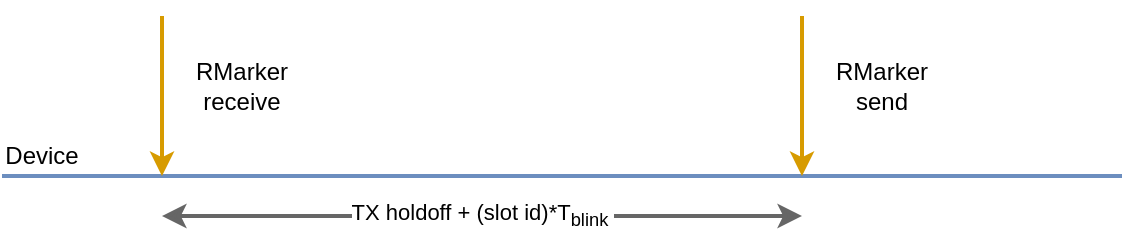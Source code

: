 <mxfile version="13.9.9" type="device"><diagram id="UW70J7MugHY-7XCNLWUO" name="Page-1"><mxGraphModel dx="918" dy="483" grid="1" gridSize="10" guides="1" tooltips="1" connect="1" arrows="1" fold="1" page="1" pageScale="1" pageWidth="850" pageHeight="1100" math="0" shadow="0"><root><mxCell id="0"/><mxCell id="1" parent="0"/><mxCell id="hlbqqmikQzl8X0EaOrsV-1" value="" style="endArrow=none;html=1;fillColor=#dae8fc;strokeColor=#6c8ebf;strokeWidth=2;" edge="1" parent="1"><mxGeometry width="50" height="50" relative="1" as="geometry"><mxPoint x="40" y="230" as="sourcePoint"/><mxPoint x="600" y="230" as="targetPoint"/></mxGeometry></mxCell><mxCell id="hlbqqmikQzl8X0EaOrsV-2" value="" style="endArrow=classic;html=1;fillColor=#ffe6cc;strokeColor=#d79b00;strokeWidth=2;" edge="1" parent="1"><mxGeometry width="50" height="50" relative="1" as="geometry"><mxPoint x="120" y="150" as="sourcePoint"/><mxPoint x="120" y="230" as="targetPoint"/></mxGeometry></mxCell><mxCell id="hlbqqmikQzl8X0EaOrsV-3" value="RMarker&lt;br&gt;receive" style="text;html=1;strokeColor=none;fillColor=none;align=center;verticalAlign=middle;whiteSpace=wrap;rounded=0;" vertex="1" parent="1"><mxGeometry x="130" y="170" width="60" height="30" as="geometry"/></mxCell><mxCell id="hlbqqmikQzl8X0EaOrsV-4" value="" style="endArrow=classic;html=1;fillColor=#ffe6cc;strokeColor=#d79b00;strokeWidth=2;" edge="1" parent="1"><mxGeometry width="50" height="50" relative="1" as="geometry"><mxPoint x="440" y="150" as="sourcePoint"/><mxPoint x="440" y="230" as="targetPoint"/></mxGeometry></mxCell><mxCell id="hlbqqmikQzl8X0EaOrsV-5" value="RMarker&lt;br&gt;send" style="text;html=1;strokeColor=none;fillColor=none;align=center;verticalAlign=middle;whiteSpace=wrap;rounded=0;" vertex="1" parent="1"><mxGeometry x="450" y="170" width="60" height="30" as="geometry"/></mxCell><mxCell id="hlbqqmikQzl8X0EaOrsV-6" value="Device" style="text;html=1;strokeColor=none;fillColor=none;align=center;verticalAlign=middle;whiteSpace=wrap;rounded=0;" vertex="1" parent="1"><mxGeometry x="40" y="210" width="40" height="20" as="geometry"/></mxCell><mxCell id="hlbqqmikQzl8X0EaOrsV-7" value="TX holdoff + (slot id)*T&lt;sub&gt;blink&lt;/sub&gt;&amp;nbsp;" style="endArrow=classic;startArrow=classic;html=1;fillColor=#f5f5f5;strokeColor=#666666;strokeWidth=2;" edge="1" parent="1"><mxGeometry width="50" height="50" relative="1" as="geometry"><mxPoint x="120" y="250" as="sourcePoint"/><mxPoint x="440" y="250" as="targetPoint"/></mxGeometry></mxCell></root></mxGraphModel></diagram></mxfile>